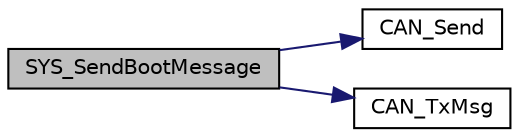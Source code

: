 digraph "SYS_SendBootMessage"
{
  edge [fontname="Helvetica",fontsize="10",labelfontname="Helvetica",labelfontsize="10"];
  node [fontname="Helvetica",fontsize="10",shape=record];
  rankdir="LR";
  Node0 [label="SYS_SendBootMessage",height=0.2,width=0.4,color="black", fillcolor="grey75", style="filled", fontcolor="black"];
  Node0 -> Node1 [color="midnightblue",fontsize="10",style="solid",fontname="Helvetica"];
  Node1 [label="CAN_Send",height=0.2,width=0.4,color="black", fillcolor="white", style="filled",URL="$can_8c.html#ad7386c0b7048c957b8453b6492fb544f",tooltip="Add message to transmit buffer, message will be transmitted shortly after. "];
  Node0 -> Node2 [color="midnightblue",fontsize="10",style="solid",fontname="Helvetica"];
  Node2 [label="CAN_TxMsg",height=0.2,width=0.4,color="black", fillcolor="white", style="filled",URL="$can_8c.html#ae507124701ea8830a9bea774d8ed38cb",tooltip="Transmits message directly on the CAN bus. "];
}
